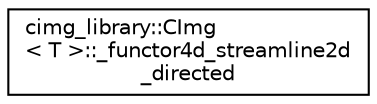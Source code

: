 digraph G
{
  edge [fontname="Helvetica",fontsize="10",labelfontname="Helvetica",labelfontsize="10"];
  node [fontname="Helvetica",fontsize="10",shape=record];
  rankdir="LR";
  Node1 [label="cimg_library::CImg\l\< T \>::_functor4d_streamline2d\l_directed",height=0.2,width=0.4,color="black", fillcolor="white", style="filled",URL="$structcimg__library_1_1_c_img_1_1__functor4d__streamline2d__directed.html"];
}
